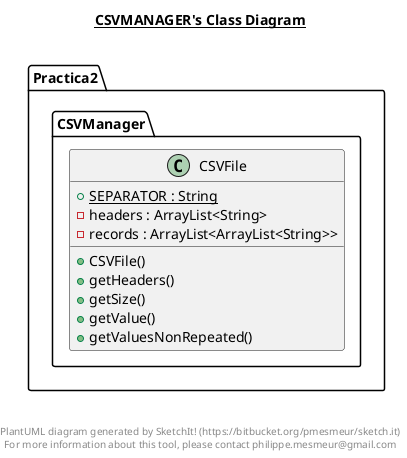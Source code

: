 @startuml

title __CSVMANAGER's Class Diagram__\n

  namespace Practica2 {
    namespace CSVManager {
      class Practica2.CSVManager.CSVFile {
          {static} + SEPARATOR : String
          - headers : ArrayList<String>
          - records : ArrayList<ArrayList<String>>
          + CSVFile()
          + getHeaders()
          + getSize()
          + getValue()
          + getValuesNonRepeated()
      }
    }
  }
  



right footer


PlantUML diagram generated by SketchIt! (https://bitbucket.org/pmesmeur/sketch.it)
For more information about this tool, please contact philippe.mesmeur@gmail.com
endfooter

@enduml
